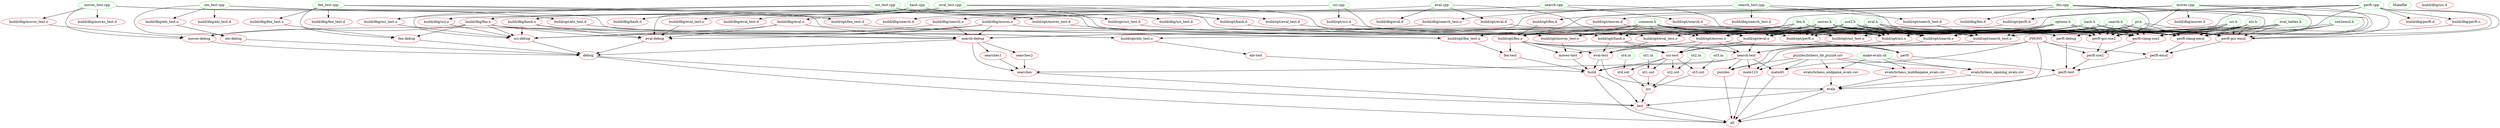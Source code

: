 digraph G {
n103[label=".PHONY", color="red"];
n41[label="Makefile", color="green"];
n42[label="all", color="red"];
n63[label="build", color="red"];
n25[label="build/dbg/elo_test.d", color="red"];
n45[label="build/dbg/elo_test.o", color="red"];
n21[label="build/dbg/eval.d", color="red"];
n47[label="build/dbg/eval.o", color="red"];
n23[label="build/dbg/eval_test.d", color="red"];
n51[label="build/dbg/eval_test.o", color="red"];
n17[label="build/dbg/fen.d", color="red"];
n49[label="build/dbg/fen.o", color="red"];
n19[label="build/dbg/fen_test.d", color="red"];
n53[label="build/dbg/fen_test.o", color="red"];
n15[label="build/dbg/hash.d", color="red"];
n48[label="build/dbg/hash.o", color="red"];
n11[label="build/dbg/moves.d", color="red"];
n50[label="build/dbg/moves.o", color="red"];
n13[label="build/dbg/moves_test.d", color="red"];
n55[label="build/dbg/moves_test.o", color="red"];
n9[label="build/dbg/perft.d", color="red"];
n117[label="build/dbg/perft.o", color="red"];
n5[label="build/dbg/search.d", color="red"];
n57[label="build/dbg/search.o", color="red"];
n7[label="build/dbg/search_test.d", color="red"];
n58[label="build/dbg/search_test.o", color="red"];
n2[label="build/dbg/uci.d", color="red"];
n60[label="build/dbg/uci.o", color="red"];
n3[label="build/dbg/uci_test.d", color="red"];
n61[label="build/dbg/uci_test.o", color="red"];
n40[label="build/opt/elo_test.d", color="red"];
n65[label="build/opt/elo_test.o", color="red"];
n38[label="build/opt/eval.d", color="red"];
n74[label="build/opt/eval.o", color="red"];
n39[label="build/opt/eval_test.d", color="red"];
n68[label="build/opt/eval_test.o", color="red"];
n36[label="build/opt/fen.d", color="red"];
n78[label="build/opt/fen.o", color="red"];
n37[label="build/opt/fen_test.d", color="red"];
n82[label="build/opt/fen_test.o", color="red"];
n35[label="build/opt/hash.d", color="red"];
n77[label="build/opt/hash.o", color="red"];
n33[label="build/opt/moves.d", color="red"];
n79[label="build/opt/moves.o", color="red"];
n34[label="build/opt/moves_test.d", color="red"];
n84[label="build/opt/moves_test.o", color="red"];
n32[label="build/opt/perft.d", color="red"];
n115[label="build/opt/perft.o", color="red"];
n30[label="build/opt/search.d", color="red"];
n89[label="build/opt/search.o", color="red"];
n31[label="build/opt/search_test.d", color="red"];
n86[label="build/opt/search_test.o", color="red"];
n27[label="build/opt/uci.d", color="red"];
n93[label="build/opt/uci.o", color="red"];
n29[label="build/opt/uci_test.d", color="red"];
n91[label="build/opt/uci_test.o", color="red"];
n69[label="common.h", color="green"];
n43[label="debug", color="red"];
n44[label="elo-debug", color="red"];
n64[label="elo-test", color="red"];
n66[label="elo.h", color="green"];
n26[label="elo_test.cpp", color="green"];
n46[label="eval-debug", color="red"];
n67[label="eval-test", color="red"];
n22[label="eval.cpp", color="green"];
n70[label="eval.h", color="green"];
n75[label="eval_tables.h", color="green"];
n24[label="eval_test.cpp", color="green"];
n97[label="evals", color="red"];
n102[label="evals/lichess_endgame_evals.csv", color="red"];
n101[label="evals/lichess_middlegame_evals.csv", color="red"];
n98[label="evals/lichess_opening_evals.csv", color="red"];
n52[label="fen-debug", color="red"];
n81[label="fen-test", color="red"];
n18[label="fen.cpp", color="green"];
n71[label="fen.h", color="green"];
n20[label="fen_test.cpp", color="green"];
n16[label="hash.cpp", color="green"];
n76[label="hash.h", color="green"];
n99[label="make-evals.sh", color="green"];
n125[label="mate123", color="red"];
n126[label="mate45", color="red"];
n54[label="moves-debug", color="red"];
n83[label="moves-test", color="red"];
n12[label="moves.cpp", color="green"];
n72[label="moves.h", color="green"];
n14[label="moves_test.cpp", color="green"];
n80[label="options.h", color="green"];
n114[label="perft", color="red"];
n123[label="perft-clang-emul", color="red"];
n119[label="perft-clang-sse2", color="red"];
n116[label="perft-debug", color="red"];
n122[label="perft-emul", color="red"];
n124[label="perft-gcc-emul", color="red"];
n121[label="perft-gcc-sse2", color="red"];
n118[label="perft-sse2", color="red"];
n113[label="perft-test", color="red"];
n10[label="perft.cpp", color="green"];
n127[label="puzzles", color="red"];
n100[label="puzzles/lichess_db_puzzle.csv", color="red"];
n87[label="pv.h", color="green"];
n56[label="search-debug", color="red"];
n85[label="search-test", color="red"];
n6[label="search.cpp", color="green"];
n88[label="search.h", color="green"];
n8[label="search_test.cpp", color="green"];
n94[label="searches", color="red"];
n95[label="searches1", color="red"];
n96[label="searches2", color="red"];
n73[label="sse2.h", color="green"];
n120[label="sse2emul.h", color="green"];
n62[label="test", color="red"];
n104[label="uci", color="red"];
n59[label="uci-debug", color="red"];
n90[label="uci-test", color="red"];
n28[label="uci.cpp", color="green"];
n92[label="uci.h", color="green"];
n4[label="uci_test.cpp", color="green"];
n106[label="ut1.in", color="green"];
n105[label="ut1.out", color="red"];
n108[label="ut2.in", color="green"];
n107[label="ut2.out", color="red"];
n110[label="ut3.in", color="green"];
n109[label="ut3.out", color="red"];
n112[label="ut4.in", color="green"];
n111[label="ut4.out", color="red"];
n63 -> n42 ; 
n43 -> n42 ; 
n97 -> n42 ; 
n125 -> n42 ; 
n126 -> n42 ; 
n113 -> n42 ; 
n127 -> n42 ; 
n62 -> n42 ; 
n64 -> n63 ; 
n67 -> n63 ; 
n81 -> n63 ; 
n83 -> n63 ; 
n85 -> n63 ; 
n90 -> n63 ; 
n26 -> n25 ; 
n26 -> n45 ; 
n22 -> n21 ; 
n22 -> n47 ; 
n24 -> n23 ; 
n24 -> n51 ; 
n18 -> n17 ; 
n18 -> n49 ; 
n20 -> n19 ; 
n20 -> n53 ; 
n16 -> n15 ; 
n16 -> n48 ; 
n12 -> n11 ; 
n12 -> n50 ; 
n14 -> n13 ; 
n14 -> n55 ; 
n10 -> n9 ; 
n10 -> n117 ; 
n6 -> n5 ; 
n6 -> n57 ; 
n8 -> n7 ; 
n8 -> n58 ; 
n28 -> n60 ; 
n4 -> n3 ; 
n4 -> n61 ; 
n26 -> n40 ; 
n40 -> n65 ; 
n66 -> n65 ; 
n26 -> n65 ; 
n22 -> n38 ; 
n38 -> n74 ; 
n69 -> n74 ; 
n22 -> n74 ; 
n70 -> n74 ; 
n75 -> n74 ; 
n71 -> n74 ; 
n76 -> n74 ; 
n72 -> n74 ; 
n73 -> n74 ; 
n24 -> n39 ; 
n39 -> n68 ; 
n69 -> n68 ; 
n70 -> n68 ; 
n24 -> n68 ; 
n71 -> n68 ; 
n72 -> n68 ; 
n73 -> n68 ; 
n18 -> n36 ; 
n36 -> n78 ; 
n69 -> n78 ; 
n18 -> n78 ; 
n71 -> n78 ; 
n20 -> n37 ; 
n37 -> n82 ; 
n69 -> n82 ; 
n71 -> n82 ; 
n20 -> n82 ; 
n16 -> n35 ; 
n35 -> n77 ; 
n69 -> n77 ; 
n16 -> n77 ; 
n76 -> n77 ; 
n72 -> n77 ; 
n73 -> n77 ; 
n12 -> n33 ; 
n33 -> n79 ; 
n69 -> n79 ; 
n12 -> n79 ; 
n72 -> n79 ; 
n80 -> n79 ; 
n73 -> n79 ; 
n14 -> n34 ; 
n34 -> n84 ; 
n69 -> n84 ; 
n71 -> n84 ; 
n72 -> n84 ; 
n14 -> n84 ; 
n80 -> n84 ; 
n73 -> n84 ; 
n10 -> n32 ; 
n32 -> n115 ; 
n69 -> n115 ; 
n71 -> n115 ; 
n72 -> n115 ; 
n10 -> n115 ; 
n73 -> n115 ; 
n6 -> n30 ; 
n30 -> n89 ; 
n69 -> n89 ; 
n70 -> n89 ; 
n76 -> n89 ; 
n72 -> n89 ; 
n80 -> n89 ; 
n87 -> n89 ; 
n6 -> n89 ; 
n88 -> n89 ; 
n73 -> n89 ; 
n8 -> n31 ; 
n31 -> n86 ; 
n69 -> n86 ; 
n66 -> n86 ; 
n70 -> n86 ; 
n71 -> n86 ; 
n72 -> n86 ; 
n80 -> n86 ; 
n87 -> n86 ; 
n88 -> n86 ; 
n8 -> n86 ; 
n73 -> n86 ; 
n28 -> n27 ; 
n27 -> n93 ; 
n69 -> n93 ; 
n70 -> n93 ; 
n71 -> n93 ; 
n72 -> n93 ; 
n80 -> n93 ; 
n87 -> n93 ; 
n88 -> n93 ; 
n73 -> n93 ; 
n28 -> n93 ; 
n92 -> n93 ; 
n4 -> n29 ; 
n29 -> n91 ; 
n69 -> n91 ; 
n70 -> n91 ; 
n87 -> n91 ; 
n88 -> n91 ; 
n92 -> n91 ; 
n4 -> n91 ; 
n44 -> n43 ; 
n46 -> n43 ; 
n52 -> n43 ; 
n54 -> n43 ; 
n56 -> n43 ; 
n59 -> n43 ; 
n45 -> n44 ; 
n26 -> n44 ; 
n65 -> n64 ; 
n47 -> n46 ; 
n51 -> n46 ; 
n49 -> n46 ; 
n48 -> n46 ; 
n50 -> n46 ; 
n24 -> n46 ; 
n74 -> n67 ; 
n68 -> n67 ; 
n78 -> n67 ; 
n77 -> n67 ; 
n79 -> n67 ; 
n103 -> n97 ; 
n67 -> n97 ; 
n102 -> n97 ; 
n101 -> n97 ; 
n98 -> n97 ; 
n99 -> n102 ; 
n100 -> n102 ; 
n99 -> n101 ; 
n100 -> n101 ; 
n99 -> n98 ; 
n100 -> n98 ; 
n49 -> n52 ; 
n53 -> n52 ; 
n20 -> n52 ; 
n78 -> n81 ; 
n82 -> n81 ; 
n103 -> n125 ; 
n100 -> n125 ; 
n85 -> n125 ; 
n103 -> n126 ; 
n100 -> n126 ; 
n85 -> n126 ; 
n49 -> n54 ; 
n50 -> n54 ; 
n55 -> n54 ; 
n14 -> n54 ; 
n78 -> n83 ; 
n79 -> n83 ; 
n84 -> n83 ; 
n78 -> n114 ; 
n79 -> n114 ; 
n115 -> n114 ; 
n69 -> n123 ; 
n66 -> n123 ; 
n70 -> n123 ; 
n75 -> n123 ; 
n18 -> n123 ; 
n71 -> n123 ; 
n76 -> n123 ; 
n12 -> n123 ; 
n72 -> n123 ; 
n80 -> n123 ; 
n10 -> n123 ; 
n87 -> n123 ; 
n88 -> n123 ; 
n73 -> n123 ; 
n120 -> n123 ; 
n92 -> n123 ; 
n69 -> n119 ; 
n66 -> n119 ; 
n70 -> n119 ; 
n75 -> n119 ; 
n18 -> n119 ; 
n71 -> n119 ; 
n76 -> n119 ; 
n12 -> n119 ; 
n72 -> n119 ; 
n80 -> n119 ; 
n10 -> n119 ; 
n87 -> n119 ; 
n88 -> n119 ; 
n73 -> n119 ; 
n120 -> n119 ; 
n92 -> n119 ; 
n49 -> n116 ; 
n50 -> n116 ; 
n117 -> n116 ; 
n103 -> n122 ; 
n123 -> n122 ; 
n124 -> n122 ; 
n69 -> n124 ; 
n66 -> n124 ; 
n70 -> n124 ; 
n75 -> n124 ; 
n18 -> n124 ; 
n71 -> n124 ; 
n76 -> n124 ; 
n12 -> n124 ; 
n72 -> n124 ; 
n80 -> n124 ; 
n10 -> n124 ; 
n87 -> n124 ; 
n88 -> n124 ; 
n73 -> n124 ; 
n120 -> n124 ; 
n92 -> n124 ; 
n69 -> n121 ; 
n66 -> n121 ; 
n70 -> n121 ; 
n75 -> n121 ; 
n18 -> n121 ; 
n71 -> n121 ; 
n76 -> n121 ; 
n12 -> n121 ; 
n72 -> n121 ; 
n80 -> n121 ; 
n10 -> n121 ; 
n87 -> n121 ; 
n88 -> n121 ; 
n73 -> n121 ; 
n120 -> n121 ; 
n92 -> n121 ; 
n103 -> n118 ; 
n119 -> n118 ; 
n121 -> n118 ; 
n114 -> n113 ; 
n116 -> n113 ; 
n122 -> n113 ; 
n118 -> n113 ; 
n103 -> n127 ; 
n100 -> n127 ; 
n85 -> n127 ; 
n47 -> n56 ; 
n49 -> n56 ; 
n48 -> n56 ; 
n50 -> n56 ; 
n57 -> n56 ; 
n58 -> n56 ; 
n8 -> n56 ; 
n74 -> n85 ; 
n78 -> n85 ; 
n77 -> n85 ; 
n79 -> n85 ; 
n89 -> n85 ; 
n86 -> n85 ; 
n56 -> n94 ; 
n85 -> n94 ; 
n95 -> n94 ; 
n96 -> n94 ; 
n56 -> n95 ; 
n56 -> n96 ; 
n63 -> n62 ; 
n43 -> n62 ; 
n97 -> n62 ; 
n94 -> n62 ; 
n104 -> n62 ; 
n105 -> n104 ; 
n107 -> n104 ; 
n109 -> n104 ; 
n111 -> n104 ; 
n47 -> n59 ; 
n49 -> n59 ; 
n48 -> n59 ; 
n50 -> n59 ; 
n57 -> n59 ; 
n60 -> n59 ; 
n61 -> n59 ; 
n4 -> n59 ; 
n74 -> n90 ; 
n78 -> n90 ; 
n77 -> n90 ; 
n79 -> n90 ; 
n89 -> n90 ; 
n93 -> n90 ; 
n91 -> n90 ; 
n90 -> n105 ; 
n106 -> n105 ; 
n90 -> n107 ; 
n108 -> n107 ; 
n90 -> n109 ; 
n110 -> n109 ; 
n90 -> n111 ; 
n112 -> n111 ; 
}
